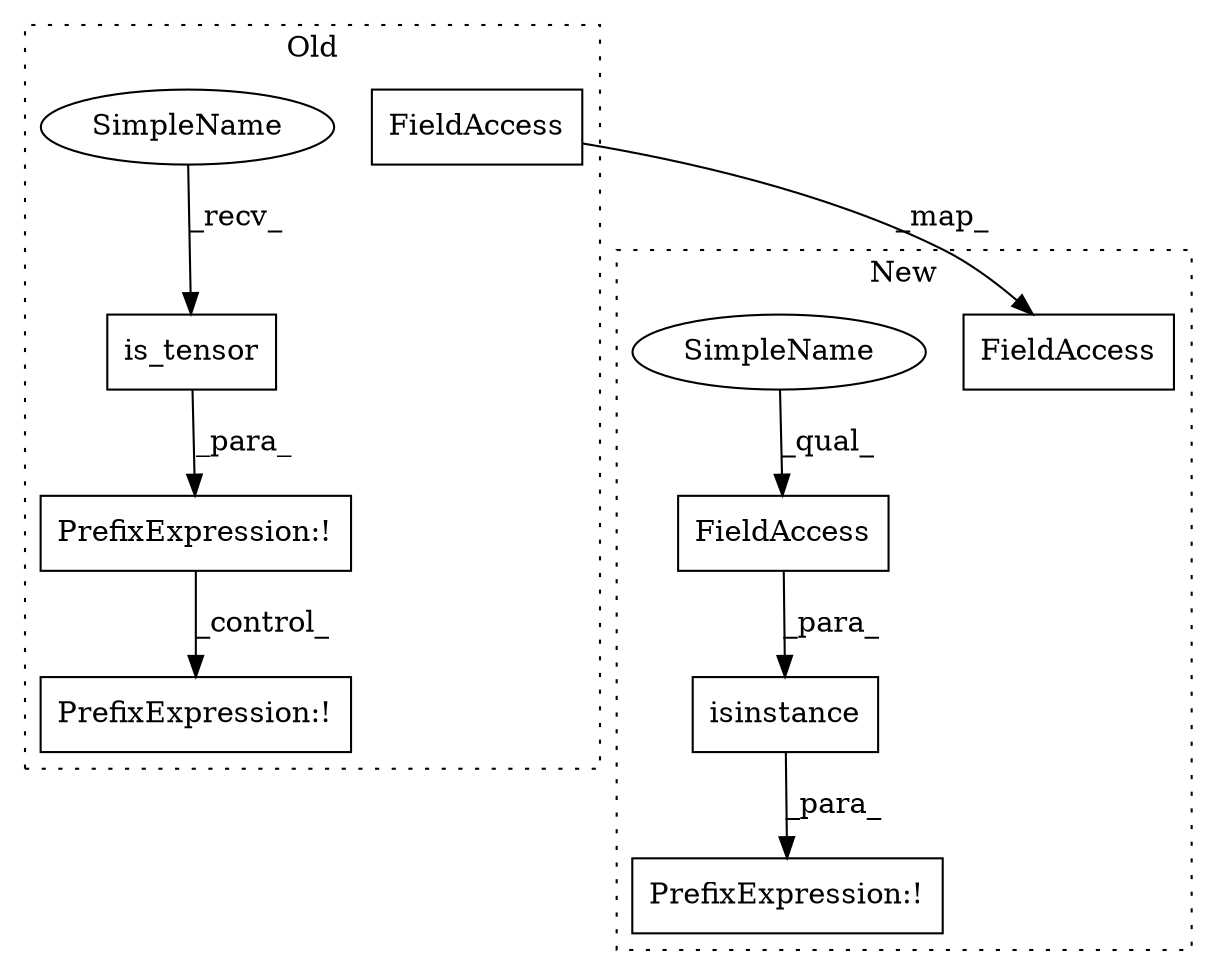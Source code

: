 digraph G {
subgraph cluster0 {
1 [label="is_tensor" a="32" s="452,467" l="10,1" shape="box"];
4 [label="PrefixExpression:!" a="38" s="445" l="1" shape="box"];
6 [label="PrefixExpression:!" a="38" s="564" l="1" shape="box"];
8 [label="FieldAccess" a="22" s="971" l="12" shape="box"];
9 [label="SimpleName" a="42" s="446" l="5" shape="ellipse"];
label = "Old";
style="dotted";
}
subgraph cluster1 {
2 [label="isinstance" a="32" s="164,193" l="11,1" shape="box"];
3 [label="FieldAccess" a="22" s="181" l="12" shape="box"];
5 [label="PrefixExpression:!" a="38" s="163" l="1" shape="box"];
7 [label="FieldAccess" a="22" s="711" l="12" shape="box"];
10 [label="SimpleName" a="42" s="181" l="5" shape="ellipse"];
label = "New";
style="dotted";
}
1 -> 4 [label="_para_"];
2 -> 5 [label="_para_"];
3 -> 2 [label="_para_"];
4 -> 6 [label="_control_"];
8 -> 7 [label="_map_"];
9 -> 1 [label="_recv_"];
10 -> 3 [label="_qual_"];
}